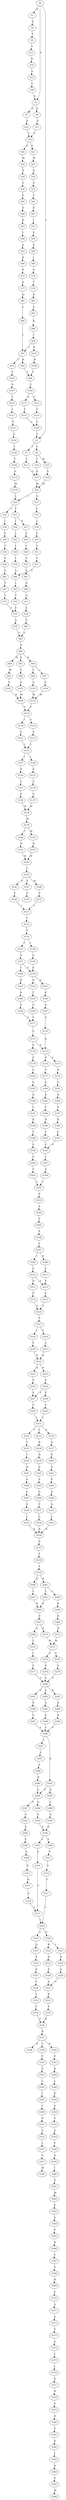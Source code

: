 strict digraph  {
	S0 -> S1 [ label = R ];
	S0 -> S2 [ label = V ];
	S0 -> S3 [ label = T ];
	S1 -> S4 [ label = G ];
	S2 -> S5 [ label = Q ];
	S2 -> S6 [ label = D ];
	S3 -> S7 [ label = I ];
	S3 -> S8 [ label = L ];
	S4 -> S9 [ label = F ];
	S5 -> S10 [ label = P ];
	S6 -> S11 [ label = P ];
	S7 -> S12 [ label = L ];
	S8 -> S13 [ label = M ];
	S8 -> S14 [ label = L ];
	S9 -> S15 [ label = Y ];
	S10 -> S16 [ label = F ];
	S11 -> S16 [ label = F ];
	S12 -> S17 [ label = G ];
	S13 -> S18 [ label = G ];
	S14 -> S17 [ label = G ];
	S15 -> S19 [ label = H ];
	S16 -> S20 [ label = D ];
	S16 -> S21 [ label = E ];
	S17 -> S22 [ label = M ];
	S18 -> S22 [ label = M ];
	S19 -> S23 [ label = G ];
	S20 -> S24 [ label = M ];
	S21 -> S25 [ label = W ];
	S22 -> S26 [ label = L ];
	S22 -> S27 [ label = S ];
	S23 -> S28 [ label = C ];
	S24 -> S29 [ label = D ];
	S25 -> S30 [ label = D ];
	S26 -> S31 [ label = F ];
	S26 -> S32 [ label = L ];
	S27 -> S33 [ label = I ];
	S28 -> S2 [ label = V ];
	S29 -> S34 [ label = E ];
	S30 -> S35 [ label = S ];
	S31 -> S36 [ label = I ];
	S31 -> S37 [ label = H ];
	S32 -> S38 [ label = I ];
	S33 -> S39 [ label = I ];
	S34 -> S40 [ label = G ];
	S35 -> S41 [ label = T ];
	S36 -> S42 [ label = I ];
	S37 -> S43 [ label = V ];
	S38 -> S44 [ label = V ];
	S39 -> S45 [ label = L ];
	S40 -> S46 [ label = G ];
	S41 -> S47 [ label = D ];
	S42 -> S48 [ label = I ];
	S43 -> S49 [ label = I ];
	S44 -> S50 [ label = C ];
	S45 -> S51 [ label = L ];
	S46 -> S52 [ label = D ];
	S47 -> S53 [ label = I ];
	S48 -> S54 [ label = I ];
	S49 -> S55 [ label = L ];
	S50 -> S56 [ label = V ];
	S51 -> S57 [ label = I ];
	S52 -> S58 [ label = I ];
	S53 -> S59 [ label = F ];
	S54 -> S60 [ label = G ];
	S55 -> S61 [ label = S ];
	S56 -> S62 [ label = G ];
	S57 -> S60 [ label = G ];
	S58 -> S63 [ label = A ];
	S59 -> S64 [ label = S ];
	S60 -> S65 [ label = L ];
	S61 -> S66 [ label = Q ];
	S62 -> S67 [ label = T ];
	S63 -> S68 [ label = K ];
	S64 -> S69 [ label = I ];
	S65 -> S70 [ label = T ];
	S66 -> S71 [ label = A ];
	S67 -> S72 [ label = T ];
	S68 -> S73 [ label = P ];
	S69 -> S74 [ label = S ];
	S70 -> S75 [ label = F ];
	S71 -> S76 [ label = L ];
	S72 -> S75 [ label = F ];
	S73 -> S77 [ label = S ];
	S74 -> S78 [ label = T ];
	S75 -> S79 [ label = G ];
	S76 -> S80 [ label = G ];
	S77 -> S81 [ label = Q ];
	S78 -> S82 [ label = R ];
	S79 -> S83 [ label = A ];
	S80 -> S83 [ label = A ];
	S81 -> S84 [ label = L ];
	S82 -> S85 [ label = S ];
	S83 -> S86 [ label = Q ];
	S84 -> S87 [ label = I ];
	S85 -> S88 [ label = K ];
	S86 -> S89 [ label = M ];
	S86 -> S90 [ label = K ];
	S86 -> S91 [ label = Q ];
	S87 -> S92 [ label = R ];
	S87 -> S93 [ label = I ];
	S88 -> S94 [ label = L ];
	S89 -> S95 [ label = M ];
	S90 -> S96 [ label = L ];
	S90 -> S97 [ label = I ];
	S91 -> S98 [ label = F ];
	S92 -> S99 [ label = Y ];
	S93 -> S100 [ label = Y ];
	S94 -> S101 [ label = V ];
	S94 -> S87 [ label = I ];
	S95 -> S102 [ label = A ];
	S96 -> S103 [ label = G ];
	S97 -> S104 [ label = G ];
	S98 -> S105 [ label = A ];
	S99 -> S106 [ label = C ];
	S100 -> S107 [ label = A ];
	S101 -> S108 [ label = R ];
	S102 -> S109 [ label = W ];
	S103 -> S110 [ label = W ];
	S104 -> S110 [ label = W ];
	S105 -> S109 [ label = W ];
	S106 -> S111 [ label = S ];
	S106 -> S112 [ label = C ];
	S107 -> S113 [ label = T ];
	S108 -> S99 [ label = Y ];
	S109 -> S114 [ label = P ];
	S110 -> S114 [ label = P ];
	S111 -> S115 [ label = Y ];
	S112 -> S116 [ label = Y ];
	S113 -> S117 [ label = Y ];
	S114 -> S118 [ label = I ];
	S114 -> S119 [ label = V ];
	S115 -> S120 [ label = L ];
	S116 -> S120 [ label = L ];
	S117 -> S121 [ label = V ];
	S118 -> S122 [ label = S ];
	S119 -> S123 [ label = S ];
	S120 -> S3 [ label = T ];
	S121 -> S124 [ label = A ];
	S122 -> S125 [ label = L ];
	S123 -> S125 [ label = L ];
	S124 -> S126 [ label = I ];
	S125 -> S127 [ label = I ];
	S125 -> S128 [ label = L ];
	S126 -> S129 [ label = T ];
	S127 -> S130 [ label = S ];
	S128 -> S131 [ label = S ];
	S129 -> S132 [ label = A ];
	S130 -> S133 [ label = T ];
	S131 -> S134 [ label = S ];
	S132 -> S135 [ label = M ];
	S133 -> S136 [ label = G ];
	S134 -> S137 [ label = G ];
	S135 -> S26 [ label = L ];
	S136 -> S138 [ label = M ];
	S137 -> S138 [ label = M ];
	S138 -> S139 [ label = M ];
	S139 -> S140 [ label = T ];
	S139 -> S141 [ label = M ];
	S140 -> S142 [ label = N ];
	S141 -> S143 [ label = N ];
	S142 -> S144 [ label = W ];
	S143 -> S144 [ label = W ];
	S144 -> S145 [ label = I ];
	S145 -> S146 [ label = A ];
	S145 -> S147 [ label = S ];
	S145 -> S148 [ label = M ];
	S146 -> S149 [ label = F ];
	S147 -> S150 [ label = F ];
	S148 -> S151 [ label = F ];
	S149 -> S152 [ label = I ];
	S151 -> S152 [ label = I ];
	S152 -> S153 [ label = T ];
	S153 -> S154 [ label = V ];
	S154 -> S155 [ label = L ];
	S154 -> S156 [ label = I ];
	S155 -> S157 [ label = S ];
	S156 -> S158 [ label = S ];
	S157 -> S159 [ label = P ];
	S157 -> S160 [ label = T ];
	S158 -> S159 [ label = P ];
	S159 -> S161 [ label = Q ];
	S159 -> S162 [ label = N ];
	S160 -> S163 [ label = N ];
	S161 -> S164 [ label = K ];
	S162 -> S165 [ label = T ];
	S163 -> S166 [ label = K ];
	S164 -> S167 [ label = A ];
	S165 -> S168 [ label = G ];
	S166 -> S169 [ label = G ];
	S167 -> S170 [ label = G ];
	S168 -> S171 [ label = S ];
	S169 -> S171 [ label = S ];
	S170 -> S172 [ label = D ];
	S171 -> S173 [ label = G ];
	S172 -> S174 [ label = P ];
	S172 -> S175 [ label = V ];
	S173 -> S172 [ label = D ];
	S173 -> S176 [ label = E ];
	S174 -> S177 [ label = T ];
	S175 -> S178 [ label = N ];
	S176 -> S179 [ label = P ];
	S177 -> S180 [ label = D ];
	S178 -> S181 [ label = G ];
	S179 -> S182 [ label = C ];
	S180 -> S183 [ label = K ];
	S181 -> S184 [ label = Q ];
	S182 -> S185 [ label = S ];
	S183 -> S186 [ label = V ];
	S184 -> S187 [ label = V ];
	S185 -> S188 [ label = Q ];
	S186 -> S189 [ label = R ];
	S187 -> S190 [ label = K ];
	S188 -> S191 [ label = L ];
	S189 -> S192 [ label = F ];
	S190 -> S193 [ label = F ];
	S191 -> S194 [ label = K ];
	S192 -> S195 [ label = A ];
	S193 -> S195 [ label = A ];
	S194 -> S196 [ label = Y ];
	S195 -> S197 [ label = T ];
	S196 -> S198 [ label = A ];
	S197 -> S199 [ label = G ];
	S198 -> S200 [ label = S ];
	S199 -> S201 [ label = L ];
	S200 -> S202 [ label = G ];
	S201 -> S203 [ label = P ];
	S202 -> S201 [ label = L ];
	S203 -> S204 [ label = S ];
	S204 -> S205 [ label = Y ];
	S205 -> S206 [ label = V ];
	S206 -> S207 [ label = Y ];
	S207 -> S208 [ label = I ];
	S207 -> S209 [ label = R ];
	S208 -> S210 [ label = E ];
	S209 -> S211 [ label = E ];
	S210 -> S212 [ label = D ];
	S210 -> S213 [ label = E ];
	S211 -> S213 [ label = E ];
	S212 -> S214 [ label = P ];
	S213 -> S215 [ label = P ];
	S214 -> S216 [ label = A ];
	S215 -> S216 [ label = A ];
	S216 -> S217 [ label = P ];
	S217 -> S218 [ label = I ];
	S217 -> S219 [ label = V ];
	S218 -> S220 [ label = V ];
	S219 -> S221 [ label = V ];
	S220 -> S222 [ label = H ];
	S221 -> S222 [ label = H ];
	S222 -> S223 [ label = H ];
	S222 -> S224 [ label = D ];
	S223 -> S225 [ label = P ];
	S224 -> S226 [ label = P ];
	S225 -> S227 [ label = A ];
	S226 -> S228 [ label = P ];
	S226 -> S227 [ label = A ];
	S227 -> S229 [ label = V ];
	S228 -> S230 [ label = V ];
	S229 -> S231 [ label = L ];
	S230 -> S231 [ label = L ];
	S231 -> S232 [ label = T ];
	S231 -> S233 [ label = L ];
	S231 -> S234 [ label = A ];
	S232 -> S235 [ label = T ];
	S233 -> S236 [ label = R ];
	S234 -> S237 [ label = Q ];
	S235 -> S238 [ label = L ];
	S236 -> S239 [ label = D ];
	S237 -> S240 [ label = D ];
	S238 -> S241 [ label = N ];
	S239 -> S242 [ label = S ];
	S240 -> S243 [ label = A ];
	S241 -> S244 [ label = S ];
	S242 -> S245 [ label = S ];
	S243 -> S246 [ label = P ];
	S244 -> S247 [ label = S ];
	S245 -> S248 [ label = G ];
	S246 -> S249 [ label = A ];
	S247 -> S250 [ label = S ];
	S248 -> S251 [ label = T ];
	S249 -> S252 [ label = A ];
	S250 -> S253 [ label = L ];
	S251 -> S254 [ label = L ];
	S252 -> S255 [ label = L ];
	S253 -> S256 [ label = R ];
	S254 -> S256 [ label = R ];
	S255 -> S256 [ label = R ];
	S256 -> S257 [ label = S ];
	S257 -> S258 [ label = Y ];
	S258 -> S259 [ label = Y ];
	S259 -> S260 [ label = R ];
	S259 -> S261 [ label = H ];
	S260 -> S262 [ label = L ];
	S261 -> S263 [ label = L ];
	S261 -> S264 [ label = I ];
	S262 -> S265 [ label = R ];
	S263 -> S265 [ label = R ];
	S264 -> S266 [ label = R ];
	S265 -> S267 [ label = S ];
	S266 -> S268 [ label = K ];
	S267 -> S269 [ label = S ];
	S267 -> S270 [ label = N ];
	S268 -> S271 [ label = N ];
	S269 -> S272 [ label = L ];
	S270 -> S273 [ label = M ];
	S271 -> S273 [ label = M ];
	S272 -> S274 [ label = L ];
	S273 -> S275 [ label = V ];
	S273 -> S276 [ label = A ];
	S274 -> S277 [ label = S ];
	S275 -> S278 [ label = S ];
	S276 -> S279 [ label = S ];
	S277 -> S280 [ label = A ];
	S278 -> S280 [ label = A ];
	S279 -> S280 [ label = A ];
	S280 -> S281 [ label = A ];
	S280 -> S282 [ label = E ];
	S280 -> S283 [ label = R ];
	S281 -> S284 [ label = P ];
	S282 -> S285 [ label = A ];
	S283 -> S286 [ label = D ];
	S284 -> S287 [ label = S ];
	S285 -> S288 [ label = S ];
	S286 -> S289 [ label = S ];
	S287 -> S290 [ label = V ];
	S288 -> S290 [ label = V ];
	S289 -> S290 [ label = V ];
	S290 -> S291 [ label = T ];
	S290 -> S292 [ label = R ];
	S291 -> S293 [ label = A ];
	S292 -> S294 [ label = E ];
	S292 -> S295 [ label = Q ];
	S293 -> S296 [ label = L ];
	S294 -> S297 [ label = E ];
	S294 -> S298 [ label = Q ];
	S295 -> S299 [ label = L ];
	S296 -> S300 [ label = R ];
	S297 -> S301 [ label = G ];
	S298 -> S302 [ label = A ];
	S299 -> S303 [ label = A ];
	S300 -> S294 [ label = E ];
	S301 -> S304 [ label = S ];
	S302 -> S305 [ label = D ];
	S303 -> S305 [ label = D ];
	S304 -> S306 [ label = E ];
	S305 -> S307 [ label = E ];
	S305 -> S308 [ label = S ];
	S306 -> S309 [ label = A ];
	S307 -> S310 [ label = E ];
	S308 -> S311 [ label = V ];
	S309 -> S312 [ label = D ];
	S310 -> S313 [ label = V ];
	S311 -> S314 [ label = S ];
	S312 -> S315 [ label = R ];
	S313 -> S316 [ label = I ];
	S314 -> S317 [ label = V ];
	S315 -> S318 [ label = E ];
	S316 -> S319 [ label = S ];
	S316 -> S320 [ label = N ];
	S317 -> S316 [ label = I ];
	S318 -> S313 [ label = V ];
	S319 -> S321 [ label = Q ];
	S320 -> S322 [ label = R ];
	S320 -> S323 [ label = T ];
	S321 -> S324 [ label = A ];
	S322 -> S325 [ label = H ];
	S323 -> S326 [ label = P ];
	S324 -> S327 [ label = D ];
	S325 -> S328 [ label = E ];
	S326 -> S329 [ label = E ];
	S327 -> S330 [ label = V ];
	S328 -> S331 [ label = V ];
	S329 -> S331 [ label = V ];
	S330 -> S332 [ label = Y ];
	S331 -> S333 [ label = H ];
	S332 -> S334 [ label = F ];
	S333 -> S335 [ label = F ];
	S334 -> S336 [ label = P ];
	S335 -> S336 [ label = P ];
	S336 -> S337 [ label = R ];
	S337 -> S338 [ label = R ];
	S337 -> S339 [ label = C ];
	S337 -> S340 [ label = N ];
	S339 -> S341 [ label = F ];
	S340 -> S342 [ label = P ];
	S341 -> S343 [ label = F ];
	S342 -> S344 [ label = R ];
	S343 -> S345 [ label = L ];
	S344 -> S346 [ label = L ];
	S345 -> S347 [ label = I ];
	S346 -> S348 [ label = D ];
	S347 -> S349 [ label = I ];
	S348 -> S350 [ label = S ];
	S349 -> S351 [ label = K ];
	S350 -> S352 [ label = S ];
	S351 -> S353 [ label = V ];
	S352 -> S354 [ label = D ];
	S353 -> S355 [ label = L ];
	S354 -> S356 [ label = F ];
	S355 -> S357 [ label = G ];
	S356 -> S358 [ label = Q ];
	S357 -> S359 [ label = M ];
	S358 -> S360 [ label = I ];
	S360 -> S361 [ label = N ];
	S361 -> S362 [ label = M ];
	S362 -> S363 [ label = P ];
	S363 -> S364 [ label = G ];
	S364 -> S365 [ label = P ];
	S365 -> S366 [ label = H ];
	S366 -> S367 [ label = V ];
	S367 -> S368 [ label = E ];
	S368 -> S369 [ label = R ];
	S369 -> S370 [ label = G ];
	S370 -> S371 [ label = A ];
	S371 -> S372 [ label = E ];
	S372 -> S373 [ label = P ];
	S373 -> S374 [ label = A ];
	S374 -> S375 [ label = L ];
	S375 -> S376 [ label = L ];
	S376 -> S377 [ label = Q ];
	S377 -> S378 [ label = R ];
	S378 -> S379 [ label = S ];
	S379 -> S380 [ label = D ];
	S380 -> S381 [ label = S ];
	S381 -> S382 [ label = D ];
	S382 -> S383 [ label = L ];
	S383 -> S384 [ label = D ];
	S384 -> S385 [ label = A ];
	S385 -> S386 [ label = M ];
}
